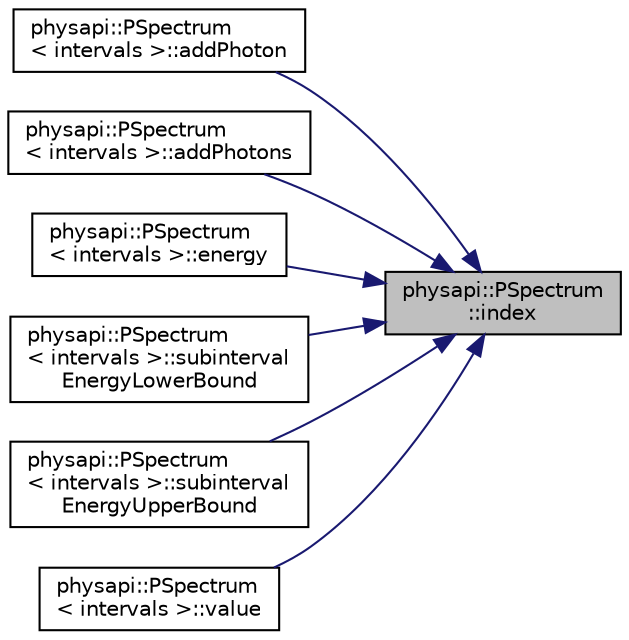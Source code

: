 digraph "physapi::PSpectrum::index"
{
 // LATEX_PDF_SIZE
  edge [fontname="Helvetica",fontsize="10",labelfontname="Helvetica",labelfontsize="10"];
  node [fontname="Helvetica",fontsize="10",shape=record];
  rankdir="RL";
  Node1 [label="physapi::PSpectrum\l::index",height=0.2,width=0.4,color="black", fillcolor="grey75", style="filled", fontcolor="black",tooltip="Get the index that corresponds to the given energy."];
  Node1 -> Node2 [dir="back",color="midnightblue",fontsize="10",style="solid",fontname="Helvetica"];
  Node2 [label="physapi::PSpectrum\l\< intervals \>::addPhoton",height=0.2,width=0.4,color="black", fillcolor="white", style="filled",URL="$classphysapi_1_1_p_spectrum.html#a95b91efd286d14246d3eb23484519ae8",tooltip="Add a photon with energy hv to the spectrum."];
  Node1 -> Node3 [dir="back",color="midnightblue",fontsize="10",style="solid",fontname="Helvetica"];
  Node3 [label="physapi::PSpectrum\l\< intervals \>::addPhotons",height=0.2,width=0.4,color="black", fillcolor="white", style="filled",URL="$classphysapi_1_1_p_spectrum.html#abf71fae6eb9f01645786b442053e2840",tooltip="Add a number of photons to the given interval."];
  Node1 -> Node4 [dir="back",color="midnightblue",fontsize="10",style="solid",fontname="Helvetica"];
  Node4 [label="physapi::PSpectrum\l\< intervals \>::energy",height=0.2,width=0.4,color="black", fillcolor="white", style="filled",URL="$classphysapi_1_1_p_spectrum.html#a205afc21bebfcfb19d55cec26e28e36a",tooltip="Get the energy of the corresponding interval."];
  Node1 -> Node5 [dir="back",color="midnightblue",fontsize="10",style="solid",fontname="Helvetica"];
  Node5 [label="physapi::PSpectrum\l\< intervals \>::subinterval\lEnergyLowerBound",height=0.2,width=0.4,color="black", fillcolor="white", style="filled",URL="$classphysapi_1_1_p_spectrum.html#a30b985140db42af89121754364922fe9",tooltip="Get the energy lower bound of the interval determined by the index."];
  Node1 -> Node6 [dir="back",color="midnightblue",fontsize="10",style="solid",fontname="Helvetica"];
  Node6 [label="physapi::PSpectrum\l\< intervals \>::subinterval\lEnergyUpperBound",height=0.2,width=0.4,color="black", fillcolor="white", style="filled",URL="$classphysapi_1_1_p_spectrum.html#ad4763641075f0e8f548cc87e6cab0a9e",tooltip="Get the energy upper bound of the interval determined by the index."];
  Node1 -> Node7 [dir="back",color="midnightblue",fontsize="10",style="solid",fontname="Helvetica"];
  Node7 [label="physapi::PSpectrum\l\< intervals \>::value",height=0.2,width=0.4,color="black", fillcolor="white", style="filled",URL="$classphysapi_1_1_p_spectrum.html#a96de05661be6b52584b6eb6ef6294310",tooltip="Get the spectrum value of the corresponding interval."];
}
